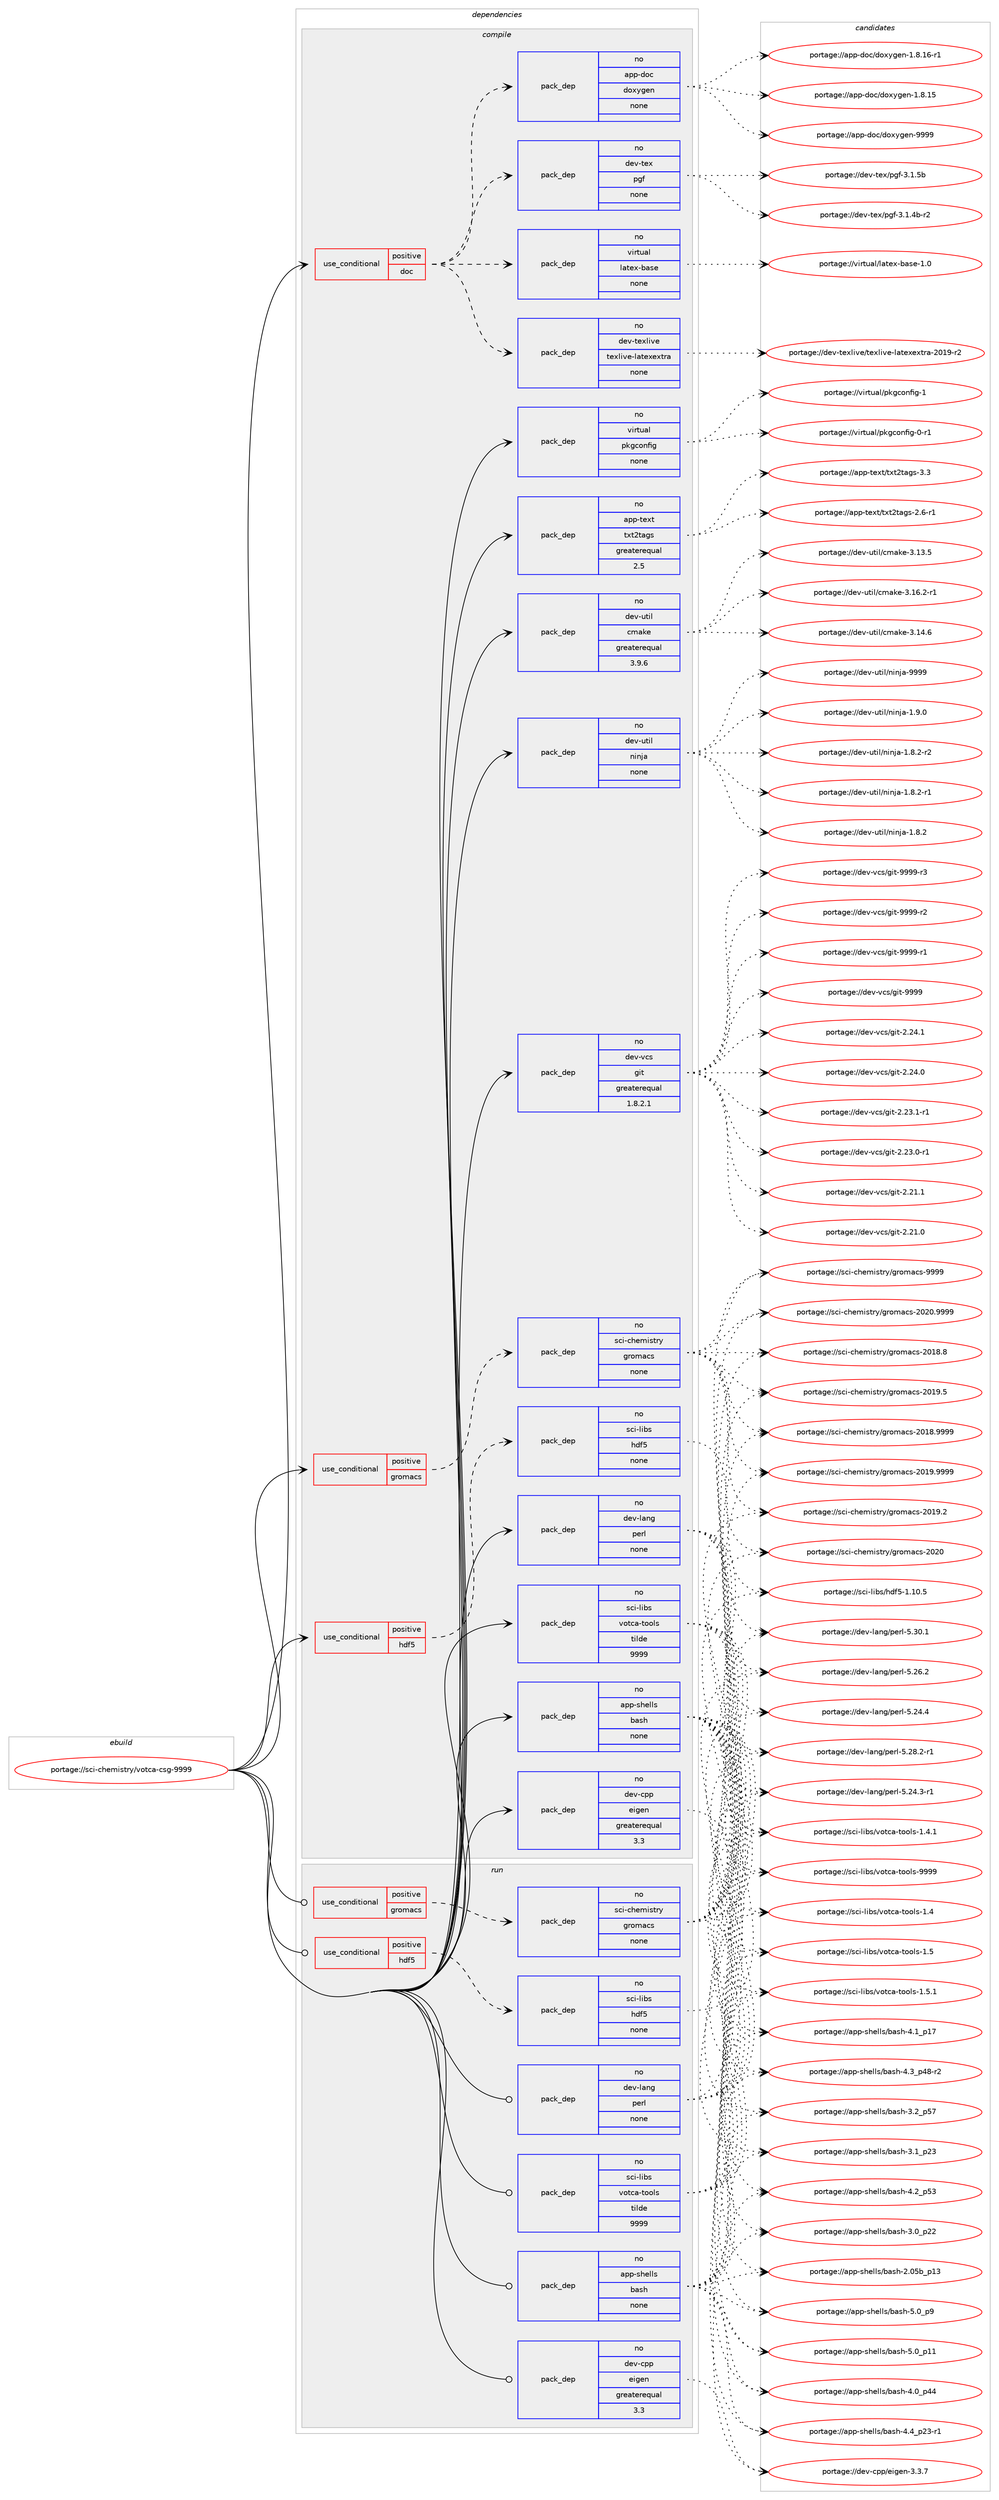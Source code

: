 digraph prolog {

# *************
# Graph options
# *************

newrank=true;
concentrate=true;
compound=true;
graph [rankdir=LR,fontname=Helvetica,fontsize=10,ranksep=1.5];#, ranksep=2.5, nodesep=0.2];
edge  [arrowhead=vee];
node  [fontname=Helvetica,fontsize=10];

# **********
# The ebuild
# **********

subgraph cluster_leftcol {
color=gray;
rank=same;
label=<<i>ebuild</i>>;
id [label="portage://sci-chemistry/votca-csg-9999", color=red, width=4, href="../sci-chemistry/votca-csg-9999.svg"];
}

# ****************
# The dependencies
# ****************

subgraph cluster_midcol {
color=gray;
label=<<i>dependencies</i>>;
subgraph cluster_compile {
fillcolor="#eeeeee";
style=filled;
label=<<i>compile</i>>;
subgraph cond20745 {
dependency107415 [label=<<TABLE BORDER="0" CELLBORDER="1" CELLSPACING="0" CELLPADDING="4"><TR><TD ROWSPAN="3" CELLPADDING="10">use_conditional</TD></TR><TR><TD>positive</TD></TR><TR><TD>doc</TD></TR></TABLE>>, shape=none, color=red];
subgraph pack84852 {
dependency107416 [label=<<TABLE BORDER="0" CELLBORDER="1" CELLSPACING="0" CELLPADDING="4" WIDTH="220"><TR><TD ROWSPAN="6" CELLPADDING="30">pack_dep</TD></TR><TR><TD WIDTH="110">no</TD></TR><TR><TD>app-doc</TD></TR><TR><TD>doxygen</TD></TR><TR><TD>none</TD></TR><TR><TD></TD></TR></TABLE>>, shape=none, color=blue];
}
dependency107415:e -> dependency107416:w [weight=20,style="dashed",arrowhead="vee"];
subgraph pack84853 {
dependency107417 [label=<<TABLE BORDER="0" CELLBORDER="1" CELLSPACING="0" CELLPADDING="4" WIDTH="220"><TR><TD ROWSPAN="6" CELLPADDING="30">pack_dep</TD></TR><TR><TD WIDTH="110">no</TD></TR><TR><TD>dev-texlive</TD></TR><TR><TD>texlive-latexextra</TD></TR><TR><TD>none</TD></TR><TR><TD></TD></TR></TABLE>>, shape=none, color=blue];
}
dependency107415:e -> dependency107417:w [weight=20,style="dashed",arrowhead="vee"];
subgraph pack84854 {
dependency107418 [label=<<TABLE BORDER="0" CELLBORDER="1" CELLSPACING="0" CELLPADDING="4" WIDTH="220"><TR><TD ROWSPAN="6" CELLPADDING="30">pack_dep</TD></TR><TR><TD WIDTH="110">no</TD></TR><TR><TD>virtual</TD></TR><TR><TD>latex-base</TD></TR><TR><TD>none</TD></TR><TR><TD></TD></TR></TABLE>>, shape=none, color=blue];
}
dependency107415:e -> dependency107418:w [weight=20,style="dashed",arrowhead="vee"];
subgraph pack84855 {
dependency107419 [label=<<TABLE BORDER="0" CELLBORDER="1" CELLSPACING="0" CELLPADDING="4" WIDTH="220"><TR><TD ROWSPAN="6" CELLPADDING="30">pack_dep</TD></TR><TR><TD WIDTH="110">no</TD></TR><TR><TD>dev-tex</TD></TR><TR><TD>pgf</TD></TR><TR><TD>none</TD></TR><TR><TD></TD></TR></TABLE>>, shape=none, color=blue];
}
dependency107415:e -> dependency107419:w [weight=20,style="dashed",arrowhead="vee"];
}
id:e -> dependency107415:w [weight=20,style="solid",arrowhead="vee"];
subgraph cond20746 {
dependency107420 [label=<<TABLE BORDER="0" CELLBORDER="1" CELLSPACING="0" CELLPADDING="4"><TR><TD ROWSPAN="3" CELLPADDING="10">use_conditional</TD></TR><TR><TD>positive</TD></TR><TR><TD>gromacs</TD></TR></TABLE>>, shape=none, color=red];
subgraph pack84856 {
dependency107421 [label=<<TABLE BORDER="0" CELLBORDER="1" CELLSPACING="0" CELLPADDING="4" WIDTH="220"><TR><TD ROWSPAN="6" CELLPADDING="30">pack_dep</TD></TR><TR><TD WIDTH="110">no</TD></TR><TR><TD>sci-chemistry</TD></TR><TR><TD>gromacs</TD></TR><TR><TD>none</TD></TR><TR><TD></TD></TR></TABLE>>, shape=none, color=blue];
}
dependency107420:e -> dependency107421:w [weight=20,style="dashed",arrowhead="vee"];
}
id:e -> dependency107420:w [weight=20,style="solid",arrowhead="vee"];
subgraph cond20747 {
dependency107422 [label=<<TABLE BORDER="0" CELLBORDER="1" CELLSPACING="0" CELLPADDING="4"><TR><TD ROWSPAN="3" CELLPADDING="10">use_conditional</TD></TR><TR><TD>positive</TD></TR><TR><TD>hdf5</TD></TR></TABLE>>, shape=none, color=red];
subgraph pack84857 {
dependency107423 [label=<<TABLE BORDER="0" CELLBORDER="1" CELLSPACING="0" CELLPADDING="4" WIDTH="220"><TR><TD ROWSPAN="6" CELLPADDING="30">pack_dep</TD></TR><TR><TD WIDTH="110">no</TD></TR><TR><TD>sci-libs</TD></TR><TR><TD>hdf5</TD></TR><TR><TD>none</TD></TR><TR><TD></TD></TR></TABLE>>, shape=none, color=blue];
}
dependency107422:e -> dependency107423:w [weight=20,style="dashed",arrowhead="vee"];
}
id:e -> dependency107422:w [weight=20,style="solid",arrowhead="vee"];
subgraph pack84858 {
dependency107424 [label=<<TABLE BORDER="0" CELLBORDER="1" CELLSPACING="0" CELLPADDING="4" WIDTH="220"><TR><TD ROWSPAN="6" CELLPADDING="30">pack_dep</TD></TR><TR><TD WIDTH="110">no</TD></TR><TR><TD>app-shells</TD></TR><TR><TD>bash</TD></TR><TR><TD>none</TD></TR><TR><TD></TD></TR></TABLE>>, shape=none, color=blue];
}
id:e -> dependency107424:w [weight=20,style="solid",arrowhead="vee"];
subgraph pack84859 {
dependency107425 [label=<<TABLE BORDER="0" CELLBORDER="1" CELLSPACING="0" CELLPADDING="4" WIDTH="220"><TR><TD ROWSPAN="6" CELLPADDING="30">pack_dep</TD></TR><TR><TD WIDTH="110">no</TD></TR><TR><TD>app-text</TD></TR><TR><TD>txt2tags</TD></TR><TR><TD>greaterequal</TD></TR><TR><TD>2.5</TD></TR></TABLE>>, shape=none, color=blue];
}
id:e -> dependency107425:w [weight=20,style="solid",arrowhead="vee"];
subgraph pack84860 {
dependency107426 [label=<<TABLE BORDER="0" CELLBORDER="1" CELLSPACING="0" CELLPADDING="4" WIDTH="220"><TR><TD ROWSPAN="6" CELLPADDING="30">pack_dep</TD></TR><TR><TD WIDTH="110">no</TD></TR><TR><TD>dev-cpp</TD></TR><TR><TD>eigen</TD></TR><TR><TD>greaterequal</TD></TR><TR><TD>3.3</TD></TR></TABLE>>, shape=none, color=blue];
}
id:e -> dependency107426:w [weight=20,style="solid",arrowhead="vee"];
subgraph pack84861 {
dependency107427 [label=<<TABLE BORDER="0" CELLBORDER="1" CELLSPACING="0" CELLPADDING="4" WIDTH="220"><TR><TD ROWSPAN="6" CELLPADDING="30">pack_dep</TD></TR><TR><TD WIDTH="110">no</TD></TR><TR><TD>dev-lang</TD></TR><TR><TD>perl</TD></TR><TR><TD>none</TD></TR><TR><TD></TD></TR></TABLE>>, shape=none, color=blue];
}
id:e -> dependency107427:w [weight=20,style="solid",arrowhead="vee"];
subgraph pack84862 {
dependency107428 [label=<<TABLE BORDER="0" CELLBORDER="1" CELLSPACING="0" CELLPADDING="4" WIDTH="220"><TR><TD ROWSPAN="6" CELLPADDING="30">pack_dep</TD></TR><TR><TD WIDTH="110">no</TD></TR><TR><TD>dev-util</TD></TR><TR><TD>cmake</TD></TR><TR><TD>greaterequal</TD></TR><TR><TD>3.9.6</TD></TR></TABLE>>, shape=none, color=blue];
}
id:e -> dependency107428:w [weight=20,style="solid",arrowhead="vee"];
subgraph pack84863 {
dependency107429 [label=<<TABLE BORDER="0" CELLBORDER="1" CELLSPACING="0" CELLPADDING="4" WIDTH="220"><TR><TD ROWSPAN="6" CELLPADDING="30">pack_dep</TD></TR><TR><TD WIDTH="110">no</TD></TR><TR><TD>dev-util</TD></TR><TR><TD>ninja</TD></TR><TR><TD>none</TD></TR><TR><TD></TD></TR></TABLE>>, shape=none, color=blue];
}
id:e -> dependency107429:w [weight=20,style="solid",arrowhead="vee"];
subgraph pack84864 {
dependency107430 [label=<<TABLE BORDER="0" CELLBORDER="1" CELLSPACING="0" CELLPADDING="4" WIDTH="220"><TR><TD ROWSPAN="6" CELLPADDING="30">pack_dep</TD></TR><TR><TD WIDTH="110">no</TD></TR><TR><TD>dev-vcs</TD></TR><TR><TD>git</TD></TR><TR><TD>greaterequal</TD></TR><TR><TD>1.8.2.1</TD></TR></TABLE>>, shape=none, color=blue];
}
id:e -> dependency107430:w [weight=20,style="solid",arrowhead="vee"];
subgraph pack84865 {
dependency107431 [label=<<TABLE BORDER="0" CELLBORDER="1" CELLSPACING="0" CELLPADDING="4" WIDTH="220"><TR><TD ROWSPAN="6" CELLPADDING="30">pack_dep</TD></TR><TR><TD WIDTH="110">no</TD></TR><TR><TD>sci-libs</TD></TR><TR><TD>votca-tools</TD></TR><TR><TD>tilde</TD></TR><TR><TD>9999</TD></TR></TABLE>>, shape=none, color=blue];
}
id:e -> dependency107431:w [weight=20,style="solid",arrowhead="vee"];
subgraph pack84866 {
dependency107432 [label=<<TABLE BORDER="0" CELLBORDER="1" CELLSPACING="0" CELLPADDING="4" WIDTH="220"><TR><TD ROWSPAN="6" CELLPADDING="30">pack_dep</TD></TR><TR><TD WIDTH="110">no</TD></TR><TR><TD>virtual</TD></TR><TR><TD>pkgconfig</TD></TR><TR><TD>none</TD></TR><TR><TD></TD></TR></TABLE>>, shape=none, color=blue];
}
id:e -> dependency107432:w [weight=20,style="solid",arrowhead="vee"];
}
subgraph cluster_compileandrun {
fillcolor="#eeeeee";
style=filled;
label=<<i>compile and run</i>>;
}
subgraph cluster_run {
fillcolor="#eeeeee";
style=filled;
label=<<i>run</i>>;
subgraph cond20748 {
dependency107433 [label=<<TABLE BORDER="0" CELLBORDER="1" CELLSPACING="0" CELLPADDING="4"><TR><TD ROWSPAN="3" CELLPADDING="10">use_conditional</TD></TR><TR><TD>positive</TD></TR><TR><TD>gromacs</TD></TR></TABLE>>, shape=none, color=red];
subgraph pack84867 {
dependency107434 [label=<<TABLE BORDER="0" CELLBORDER="1" CELLSPACING="0" CELLPADDING="4" WIDTH="220"><TR><TD ROWSPAN="6" CELLPADDING="30">pack_dep</TD></TR><TR><TD WIDTH="110">no</TD></TR><TR><TD>sci-chemistry</TD></TR><TR><TD>gromacs</TD></TR><TR><TD>none</TD></TR><TR><TD></TD></TR></TABLE>>, shape=none, color=blue];
}
dependency107433:e -> dependency107434:w [weight=20,style="dashed",arrowhead="vee"];
}
id:e -> dependency107433:w [weight=20,style="solid",arrowhead="odot"];
subgraph cond20749 {
dependency107435 [label=<<TABLE BORDER="0" CELLBORDER="1" CELLSPACING="0" CELLPADDING="4"><TR><TD ROWSPAN="3" CELLPADDING="10">use_conditional</TD></TR><TR><TD>positive</TD></TR><TR><TD>hdf5</TD></TR></TABLE>>, shape=none, color=red];
subgraph pack84868 {
dependency107436 [label=<<TABLE BORDER="0" CELLBORDER="1" CELLSPACING="0" CELLPADDING="4" WIDTH="220"><TR><TD ROWSPAN="6" CELLPADDING="30">pack_dep</TD></TR><TR><TD WIDTH="110">no</TD></TR><TR><TD>sci-libs</TD></TR><TR><TD>hdf5</TD></TR><TR><TD>none</TD></TR><TR><TD></TD></TR></TABLE>>, shape=none, color=blue];
}
dependency107435:e -> dependency107436:w [weight=20,style="dashed",arrowhead="vee"];
}
id:e -> dependency107435:w [weight=20,style="solid",arrowhead="odot"];
subgraph pack84869 {
dependency107437 [label=<<TABLE BORDER="0" CELLBORDER="1" CELLSPACING="0" CELLPADDING="4" WIDTH="220"><TR><TD ROWSPAN="6" CELLPADDING="30">pack_dep</TD></TR><TR><TD WIDTH="110">no</TD></TR><TR><TD>app-shells</TD></TR><TR><TD>bash</TD></TR><TR><TD>none</TD></TR><TR><TD></TD></TR></TABLE>>, shape=none, color=blue];
}
id:e -> dependency107437:w [weight=20,style="solid",arrowhead="odot"];
subgraph pack84870 {
dependency107438 [label=<<TABLE BORDER="0" CELLBORDER="1" CELLSPACING="0" CELLPADDING="4" WIDTH="220"><TR><TD ROWSPAN="6" CELLPADDING="30">pack_dep</TD></TR><TR><TD WIDTH="110">no</TD></TR><TR><TD>dev-cpp</TD></TR><TR><TD>eigen</TD></TR><TR><TD>greaterequal</TD></TR><TR><TD>3.3</TD></TR></TABLE>>, shape=none, color=blue];
}
id:e -> dependency107438:w [weight=20,style="solid",arrowhead="odot"];
subgraph pack84871 {
dependency107439 [label=<<TABLE BORDER="0" CELLBORDER="1" CELLSPACING="0" CELLPADDING="4" WIDTH="220"><TR><TD ROWSPAN="6" CELLPADDING="30">pack_dep</TD></TR><TR><TD WIDTH="110">no</TD></TR><TR><TD>dev-lang</TD></TR><TR><TD>perl</TD></TR><TR><TD>none</TD></TR><TR><TD></TD></TR></TABLE>>, shape=none, color=blue];
}
id:e -> dependency107439:w [weight=20,style="solid",arrowhead="odot"];
subgraph pack84872 {
dependency107440 [label=<<TABLE BORDER="0" CELLBORDER="1" CELLSPACING="0" CELLPADDING="4" WIDTH="220"><TR><TD ROWSPAN="6" CELLPADDING="30">pack_dep</TD></TR><TR><TD WIDTH="110">no</TD></TR><TR><TD>sci-libs</TD></TR><TR><TD>votca-tools</TD></TR><TR><TD>tilde</TD></TR><TR><TD>9999</TD></TR></TABLE>>, shape=none, color=blue];
}
id:e -> dependency107440:w [weight=20,style="solid",arrowhead="odot"];
}
}

# **************
# The candidates
# **************

subgraph cluster_choices {
rank=same;
color=gray;
label=<<i>candidates</i>>;

subgraph choice84852 {
color=black;
nodesep=1;
choice971121124510011199471001111201211031011104557575757 [label="portage://app-doc/doxygen-9999", color=red, width=4,href="../app-doc/doxygen-9999.svg"];
choice97112112451001119947100111120121103101110454946564649544511449 [label="portage://app-doc/doxygen-1.8.16-r1", color=red, width=4,href="../app-doc/doxygen-1.8.16-r1.svg"];
choice9711211245100111994710011112012110310111045494656464953 [label="portage://app-doc/doxygen-1.8.15", color=red, width=4,href="../app-doc/doxygen-1.8.15.svg"];
dependency107416:e -> choice971121124510011199471001111201211031011104557575757:w [style=dotted,weight="100"];
dependency107416:e -> choice97112112451001119947100111120121103101110454946564649544511449:w [style=dotted,weight="100"];
dependency107416:e -> choice9711211245100111994710011112012110310111045494656464953:w [style=dotted,weight="100"];
}
subgraph choice84853 {
color=black;
nodesep=1;
choice100101118451161011201081051181014711610112010810511810145108971161011201011201161149745504849574511450 [label="portage://dev-texlive/texlive-latexextra-2019-r2", color=red, width=4,href="../dev-texlive/texlive-latexextra-2019-r2.svg"];
dependency107417:e -> choice100101118451161011201081051181014711610112010810511810145108971161011201011201161149745504849574511450:w [style=dotted,weight="100"];
}
subgraph choice84854 {
color=black;
nodesep=1;
choice11810511411611797108471089711610112045989711510145494648 [label="portage://virtual/latex-base-1.0", color=red, width=4,href="../virtual/latex-base-1.0.svg"];
dependency107418:e -> choice11810511411611797108471089711610112045989711510145494648:w [style=dotted,weight="100"];
}
subgraph choice84855 {
color=black;
nodesep=1;
choice100101118451161011204711210310245514649465398 [label="portage://dev-tex/pgf-3.1.5b", color=red, width=4,href="../dev-tex/pgf-3.1.5b.svg"];
choice1001011184511610112047112103102455146494652984511450 [label="portage://dev-tex/pgf-3.1.4b-r2", color=red, width=4,href="../dev-tex/pgf-3.1.4b-r2.svg"];
dependency107419:e -> choice100101118451161011204711210310245514649465398:w [style=dotted,weight="100"];
dependency107419:e -> choice1001011184511610112047112103102455146494652984511450:w [style=dotted,weight="100"];
}
subgraph choice84856 {
color=black;
nodesep=1;
choice1159910545991041011091051151161141214710311411110997991154557575757 [label="portage://sci-chemistry/gromacs-9999", color=red, width=4,href="../sci-chemistry/gromacs-9999.svg"];
choice11599105459910410110910511511611412147103114111109979911545504850484657575757 [label="portage://sci-chemistry/gromacs-2020.9999", color=red, width=4,href="../sci-chemistry/gromacs-2020.9999.svg"];
choice1159910545991041011091051151161141214710311411110997991154550485048 [label="portage://sci-chemistry/gromacs-2020", color=red, width=4,href="../sci-chemistry/gromacs-2020.svg"];
choice11599105459910410110910511511611412147103114111109979911545504849574657575757 [label="portage://sci-chemistry/gromacs-2019.9999", color=red, width=4,href="../sci-chemistry/gromacs-2019.9999.svg"];
choice11599105459910410110910511511611412147103114111109979911545504849574653 [label="portage://sci-chemistry/gromacs-2019.5", color=red, width=4,href="../sci-chemistry/gromacs-2019.5.svg"];
choice11599105459910410110910511511611412147103114111109979911545504849574650 [label="portage://sci-chemistry/gromacs-2019.2", color=red, width=4,href="../sci-chemistry/gromacs-2019.2.svg"];
choice11599105459910410110910511511611412147103114111109979911545504849564657575757 [label="portage://sci-chemistry/gromacs-2018.9999", color=red, width=4,href="../sci-chemistry/gromacs-2018.9999.svg"];
choice11599105459910410110910511511611412147103114111109979911545504849564656 [label="portage://sci-chemistry/gromacs-2018.8", color=red, width=4,href="../sci-chemistry/gromacs-2018.8.svg"];
dependency107421:e -> choice1159910545991041011091051151161141214710311411110997991154557575757:w [style=dotted,weight="100"];
dependency107421:e -> choice11599105459910410110910511511611412147103114111109979911545504850484657575757:w [style=dotted,weight="100"];
dependency107421:e -> choice1159910545991041011091051151161141214710311411110997991154550485048:w [style=dotted,weight="100"];
dependency107421:e -> choice11599105459910410110910511511611412147103114111109979911545504849574657575757:w [style=dotted,weight="100"];
dependency107421:e -> choice11599105459910410110910511511611412147103114111109979911545504849574653:w [style=dotted,weight="100"];
dependency107421:e -> choice11599105459910410110910511511611412147103114111109979911545504849574650:w [style=dotted,weight="100"];
dependency107421:e -> choice11599105459910410110910511511611412147103114111109979911545504849564657575757:w [style=dotted,weight="100"];
dependency107421:e -> choice11599105459910410110910511511611412147103114111109979911545504849564656:w [style=dotted,weight="100"];
}
subgraph choice84857 {
color=black;
nodesep=1;
choice115991054510810598115471041001025345494649484653 [label="portage://sci-libs/hdf5-1.10.5", color=red, width=4,href="../sci-libs/hdf5-1.10.5.svg"];
dependency107423:e -> choice115991054510810598115471041001025345494649484653:w [style=dotted,weight="100"];
}
subgraph choice84858 {
color=black;
nodesep=1;
choice9711211245115104101108108115479897115104455346489511257 [label="portage://app-shells/bash-5.0_p9", color=red, width=4,href="../app-shells/bash-5.0_p9.svg"];
choice971121124511510410110810811547989711510445534648951124949 [label="portage://app-shells/bash-5.0_p11", color=red, width=4,href="../app-shells/bash-5.0_p11.svg"];
choice9711211245115104101108108115479897115104455246529511250514511449 [label="portage://app-shells/bash-4.4_p23-r1", color=red, width=4,href="../app-shells/bash-4.4_p23-r1.svg"];
choice9711211245115104101108108115479897115104455246519511252564511450 [label="portage://app-shells/bash-4.3_p48-r2", color=red, width=4,href="../app-shells/bash-4.3_p48-r2.svg"];
choice971121124511510410110810811547989711510445524650951125351 [label="portage://app-shells/bash-4.2_p53", color=red, width=4,href="../app-shells/bash-4.2_p53.svg"];
choice971121124511510410110810811547989711510445524649951124955 [label="portage://app-shells/bash-4.1_p17", color=red, width=4,href="../app-shells/bash-4.1_p17.svg"];
choice971121124511510410110810811547989711510445524648951125252 [label="portage://app-shells/bash-4.0_p44", color=red, width=4,href="../app-shells/bash-4.0_p44.svg"];
choice971121124511510410110810811547989711510445514650951125355 [label="portage://app-shells/bash-3.2_p57", color=red, width=4,href="../app-shells/bash-3.2_p57.svg"];
choice971121124511510410110810811547989711510445514649951125051 [label="portage://app-shells/bash-3.1_p23", color=red, width=4,href="../app-shells/bash-3.1_p23.svg"];
choice971121124511510410110810811547989711510445514648951125050 [label="portage://app-shells/bash-3.0_p22", color=red, width=4,href="../app-shells/bash-3.0_p22.svg"];
choice9711211245115104101108108115479897115104455046485398951124951 [label="portage://app-shells/bash-2.05b_p13", color=red, width=4,href="../app-shells/bash-2.05b_p13.svg"];
dependency107424:e -> choice9711211245115104101108108115479897115104455346489511257:w [style=dotted,weight="100"];
dependency107424:e -> choice971121124511510410110810811547989711510445534648951124949:w [style=dotted,weight="100"];
dependency107424:e -> choice9711211245115104101108108115479897115104455246529511250514511449:w [style=dotted,weight="100"];
dependency107424:e -> choice9711211245115104101108108115479897115104455246519511252564511450:w [style=dotted,weight="100"];
dependency107424:e -> choice971121124511510410110810811547989711510445524650951125351:w [style=dotted,weight="100"];
dependency107424:e -> choice971121124511510410110810811547989711510445524649951124955:w [style=dotted,weight="100"];
dependency107424:e -> choice971121124511510410110810811547989711510445524648951125252:w [style=dotted,weight="100"];
dependency107424:e -> choice971121124511510410110810811547989711510445514650951125355:w [style=dotted,weight="100"];
dependency107424:e -> choice971121124511510410110810811547989711510445514649951125051:w [style=dotted,weight="100"];
dependency107424:e -> choice971121124511510410110810811547989711510445514648951125050:w [style=dotted,weight="100"];
dependency107424:e -> choice9711211245115104101108108115479897115104455046485398951124951:w [style=dotted,weight="100"];
}
subgraph choice84859 {
color=black;
nodesep=1;
choice971121124511610112011647116120116501169710311545514651 [label="portage://app-text/txt2tags-3.3", color=red, width=4,href="../app-text/txt2tags-3.3.svg"];
choice9711211245116101120116471161201165011697103115455046544511449 [label="portage://app-text/txt2tags-2.6-r1", color=red, width=4,href="../app-text/txt2tags-2.6-r1.svg"];
dependency107425:e -> choice971121124511610112011647116120116501169710311545514651:w [style=dotted,weight="100"];
dependency107425:e -> choice9711211245116101120116471161201165011697103115455046544511449:w [style=dotted,weight="100"];
}
subgraph choice84860 {
color=black;
nodesep=1;
choice100101118459911211247101105103101110455146514655 [label="portage://dev-cpp/eigen-3.3.7", color=red, width=4,href="../dev-cpp/eigen-3.3.7.svg"];
dependency107426:e -> choice100101118459911211247101105103101110455146514655:w [style=dotted,weight="100"];
}
subgraph choice84861 {
color=black;
nodesep=1;
choice10010111845108971101034711210111410845534651484649 [label="portage://dev-lang/perl-5.30.1", color=red, width=4,href="../dev-lang/perl-5.30.1.svg"];
choice100101118451089711010347112101114108455346505646504511449 [label="portage://dev-lang/perl-5.28.2-r1", color=red, width=4,href="../dev-lang/perl-5.28.2-r1.svg"];
choice10010111845108971101034711210111410845534650544650 [label="portage://dev-lang/perl-5.26.2", color=red, width=4,href="../dev-lang/perl-5.26.2.svg"];
choice10010111845108971101034711210111410845534650524652 [label="portage://dev-lang/perl-5.24.4", color=red, width=4,href="../dev-lang/perl-5.24.4.svg"];
choice100101118451089711010347112101114108455346505246514511449 [label="portage://dev-lang/perl-5.24.3-r1", color=red, width=4,href="../dev-lang/perl-5.24.3-r1.svg"];
dependency107427:e -> choice10010111845108971101034711210111410845534651484649:w [style=dotted,weight="100"];
dependency107427:e -> choice100101118451089711010347112101114108455346505646504511449:w [style=dotted,weight="100"];
dependency107427:e -> choice10010111845108971101034711210111410845534650544650:w [style=dotted,weight="100"];
dependency107427:e -> choice10010111845108971101034711210111410845534650524652:w [style=dotted,weight="100"];
dependency107427:e -> choice100101118451089711010347112101114108455346505246514511449:w [style=dotted,weight="100"];
}
subgraph choice84862 {
color=black;
nodesep=1;
choice10010111845117116105108479910997107101455146495446504511449 [label="portage://dev-util/cmake-3.16.2-r1", color=red, width=4,href="../dev-util/cmake-3.16.2-r1.svg"];
choice1001011184511711610510847991099710710145514649524654 [label="portage://dev-util/cmake-3.14.6", color=red, width=4,href="../dev-util/cmake-3.14.6.svg"];
choice1001011184511711610510847991099710710145514649514653 [label="portage://dev-util/cmake-3.13.5", color=red, width=4,href="../dev-util/cmake-3.13.5.svg"];
dependency107428:e -> choice10010111845117116105108479910997107101455146495446504511449:w [style=dotted,weight="100"];
dependency107428:e -> choice1001011184511711610510847991099710710145514649524654:w [style=dotted,weight="100"];
dependency107428:e -> choice1001011184511711610510847991099710710145514649514653:w [style=dotted,weight="100"];
}
subgraph choice84863 {
color=black;
nodesep=1;
choice1001011184511711610510847110105110106974557575757 [label="portage://dev-util/ninja-9999", color=red, width=4,href="../dev-util/ninja-9999.svg"];
choice100101118451171161051084711010511010697454946574648 [label="portage://dev-util/ninja-1.9.0", color=red, width=4,href="../dev-util/ninja-1.9.0.svg"];
choice1001011184511711610510847110105110106974549465646504511450 [label="portage://dev-util/ninja-1.8.2-r2", color=red, width=4,href="../dev-util/ninja-1.8.2-r2.svg"];
choice1001011184511711610510847110105110106974549465646504511449 [label="portage://dev-util/ninja-1.8.2-r1", color=red, width=4,href="../dev-util/ninja-1.8.2-r1.svg"];
choice100101118451171161051084711010511010697454946564650 [label="portage://dev-util/ninja-1.8.2", color=red, width=4,href="../dev-util/ninja-1.8.2.svg"];
dependency107429:e -> choice1001011184511711610510847110105110106974557575757:w [style=dotted,weight="100"];
dependency107429:e -> choice100101118451171161051084711010511010697454946574648:w [style=dotted,weight="100"];
dependency107429:e -> choice1001011184511711610510847110105110106974549465646504511450:w [style=dotted,weight="100"];
dependency107429:e -> choice1001011184511711610510847110105110106974549465646504511449:w [style=dotted,weight="100"];
dependency107429:e -> choice100101118451171161051084711010511010697454946564650:w [style=dotted,weight="100"];
}
subgraph choice84864 {
color=black;
nodesep=1;
choice10010111845118991154710310511645575757574511451 [label="portage://dev-vcs/git-9999-r3", color=red, width=4,href="../dev-vcs/git-9999-r3.svg"];
choice10010111845118991154710310511645575757574511450 [label="portage://dev-vcs/git-9999-r2", color=red, width=4,href="../dev-vcs/git-9999-r2.svg"];
choice10010111845118991154710310511645575757574511449 [label="portage://dev-vcs/git-9999-r1", color=red, width=4,href="../dev-vcs/git-9999-r1.svg"];
choice1001011184511899115471031051164557575757 [label="portage://dev-vcs/git-9999", color=red, width=4,href="../dev-vcs/git-9999.svg"];
choice10010111845118991154710310511645504650524649 [label="portage://dev-vcs/git-2.24.1", color=red, width=4,href="../dev-vcs/git-2.24.1.svg"];
choice10010111845118991154710310511645504650524648 [label="portage://dev-vcs/git-2.24.0", color=red, width=4,href="../dev-vcs/git-2.24.0.svg"];
choice100101118451189911547103105116455046505146494511449 [label="portage://dev-vcs/git-2.23.1-r1", color=red, width=4,href="../dev-vcs/git-2.23.1-r1.svg"];
choice100101118451189911547103105116455046505146484511449 [label="portage://dev-vcs/git-2.23.0-r1", color=red, width=4,href="../dev-vcs/git-2.23.0-r1.svg"];
choice10010111845118991154710310511645504650494649 [label="portage://dev-vcs/git-2.21.1", color=red, width=4,href="../dev-vcs/git-2.21.1.svg"];
choice10010111845118991154710310511645504650494648 [label="portage://dev-vcs/git-2.21.0", color=red, width=4,href="../dev-vcs/git-2.21.0.svg"];
dependency107430:e -> choice10010111845118991154710310511645575757574511451:w [style=dotted,weight="100"];
dependency107430:e -> choice10010111845118991154710310511645575757574511450:w [style=dotted,weight="100"];
dependency107430:e -> choice10010111845118991154710310511645575757574511449:w [style=dotted,weight="100"];
dependency107430:e -> choice1001011184511899115471031051164557575757:w [style=dotted,weight="100"];
dependency107430:e -> choice10010111845118991154710310511645504650524649:w [style=dotted,weight="100"];
dependency107430:e -> choice10010111845118991154710310511645504650524648:w [style=dotted,weight="100"];
dependency107430:e -> choice100101118451189911547103105116455046505146494511449:w [style=dotted,weight="100"];
dependency107430:e -> choice100101118451189911547103105116455046505146484511449:w [style=dotted,weight="100"];
dependency107430:e -> choice10010111845118991154710310511645504650494649:w [style=dotted,weight="100"];
dependency107430:e -> choice10010111845118991154710310511645504650494648:w [style=dotted,weight="100"];
}
subgraph choice84865 {
color=black;
nodesep=1;
choice115991054510810598115471181111169997451161111111081154557575757 [label="portage://sci-libs/votca-tools-9999", color=red, width=4,href="../sci-libs/votca-tools-9999.svg"];
choice11599105451081059811547118111116999745116111111108115454946534649 [label="portage://sci-libs/votca-tools-1.5.1", color=red, width=4,href="../sci-libs/votca-tools-1.5.1.svg"];
choice1159910545108105981154711811111699974511611111110811545494653 [label="portage://sci-libs/votca-tools-1.5", color=red, width=4,href="../sci-libs/votca-tools-1.5.svg"];
choice11599105451081059811547118111116999745116111111108115454946524649 [label="portage://sci-libs/votca-tools-1.4.1", color=red, width=4,href="../sci-libs/votca-tools-1.4.1.svg"];
choice1159910545108105981154711811111699974511611111110811545494652 [label="portage://sci-libs/votca-tools-1.4", color=red, width=4,href="../sci-libs/votca-tools-1.4.svg"];
dependency107431:e -> choice115991054510810598115471181111169997451161111111081154557575757:w [style=dotted,weight="100"];
dependency107431:e -> choice11599105451081059811547118111116999745116111111108115454946534649:w [style=dotted,weight="100"];
dependency107431:e -> choice1159910545108105981154711811111699974511611111110811545494653:w [style=dotted,weight="100"];
dependency107431:e -> choice11599105451081059811547118111116999745116111111108115454946524649:w [style=dotted,weight="100"];
dependency107431:e -> choice1159910545108105981154711811111699974511611111110811545494652:w [style=dotted,weight="100"];
}
subgraph choice84866 {
color=black;
nodesep=1;
choice1181051141161179710847112107103991111101021051034549 [label="portage://virtual/pkgconfig-1", color=red, width=4,href="../virtual/pkgconfig-1.svg"];
choice11810511411611797108471121071039911111010210510345484511449 [label="portage://virtual/pkgconfig-0-r1", color=red, width=4,href="../virtual/pkgconfig-0-r1.svg"];
dependency107432:e -> choice1181051141161179710847112107103991111101021051034549:w [style=dotted,weight="100"];
dependency107432:e -> choice11810511411611797108471121071039911111010210510345484511449:w [style=dotted,weight="100"];
}
subgraph choice84867 {
color=black;
nodesep=1;
choice1159910545991041011091051151161141214710311411110997991154557575757 [label="portage://sci-chemistry/gromacs-9999", color=red, width=4,href="../sci-chemistry/gromacs-9999.svg"];
choice11599105459910410110910511511611412147103114111109979911545504850484657575757 [label="portage://sci-chemistry/gromacs-2020.9999", color=red, width=4,href="../sci-chemistry/gromacs-2020.9999.svg"];
choice1159910545991041011091051151161141214710311411110997991154550485048 [label="portage://sci-chemistry/gromacs-2020", color=red, width=4,href="../sci-chemistry/gromacs-2020.svg"];
choice11599105459910410110910511511611412147103114111109979911545504849574657575757 [label="portage://sci-chemistry/gromacs-2019.9999", color=red, width=4,href="../sci-chemistry/gromacs-2019.9999.svg"];
choice11599105459910410110910511511611412147103114111109979911545504849574653 [label="portage://sci-chemistry/gromacs-2019.5", color=red, width=4,href="../sci-chemistry/gromacs-2019.5.svg"];
choice11599105459910410110910511511611412147103114111109979911545504849574650 [label="portage://sci-chemistry/gromacs-2019.2", color=red, width=4,href="../sci-chemistry/gromacs-2019.2.svg"];
choice11599105459910410110910511511611412147103114111109979911545504849564657575757 [label="portage://sci-chemistry/gromacs-2018.9999", color=red, width=4,href="../sci-chemistry/gromacs-2018.9999.svg"];
choice11599105459910410110910511511611412147103114111109979911545504849564656 [label="portage://sci-chemistry/gromacs-2018.8", color=red, width=4,href="../sci-chemistry/gromacs-2018.8.svg"];
dependency107434:e -> choice1159910545991041011091051151161141214710311411110997991154557575757:w [style=dotted,weight="100"];
dependency107434:e -> choice11599105459910410110910511511611412147103114111109979911545504850484657575757:w [style=dotted,weight="100"];
dependency107434:e -> choice1159910545991041011091051151161141214710311411110997991154550485048:w [style=dotted,weight="100"];
dependency107434:e -> choice11599105459910410110910511511611412147103114111109979911545504849574657575757:w [style=dotted,weight="100"];
dependency107434:e -> choice11599105459910410110910511511611412147103114111109979911545504849574653:w [style=dotted,weight="100"];
dependency107434:e -> choice11599105459910410110910511511611412147103114111109979911545504849574650:w [style=dotted,weight="100"];
dependency107434:e -> choice11599105459910410110910511511611412147103114111109979911545504849564657575757:w [style=dotted,weight="100"];
dependency107434:e -> choice11599105459910410110910511511611412147103114111109979911545504849564656:w [style=dotted,weight="100"];
}
subgraph choice84868 {
color=black;
nodesep=1;
choice115991054510810598115471041001025345494649484653 [label="portage://sci-libs/hdf5-1.10.5", color=red, width=4,href="../sci-libs/hdf5-1.10.5.svg"];
dependency107436:e -> choice115991054510810598115471041001025345494649484653:w [style=dotted,weight="100"];
}
subgraph choice84869 {
color=black;
nodesep=1;
choice9711211245115104101108108115479897115104455346489511257 [label="portage://app-shells/bash-5.0_p9", color=red, width=4,href="../app-shells/bash-5.0_p9.svg"];
choice971121124511510410110810811547989711510445534648951124949 [label="portage://app-shells/bash-5.0_p11", color=red, width=4,href="../app-shells/bash-5.0_p11.svg"];
choice9711211245115104101108108115479897115104455246529511250514511449 [label="portage://app-shells/bash-4.4_p23-r1", color=red, width=4,href="../app-shells/bash-4.4_p23-r1.svg"];
choice9711211245115104101108108115479897115104455246519511252564511450 [label="portage://app-shells/bash-4.3_p48-r2", color=red, width=4,href="../app-shells/bash-4.3_p48-r2.svg"];
choice971121124511510410110810811547989711510445524650951125351 [label="portage://app-shells/bash-4.2_p53", color=red, width=4,href="../app-shells/bash-4.2_p53.svg"];
choice971121124511510410110810811547989711510445524649951124955 [label="portage://app-shells/bash-4.1_p17", color=red, width=4,href="../app-shells/bash-4.1_p17.svg"];
choice971121124511510410110810811547989711510445524648951125252 [label="portage://app-shells/bash-4.0_p44", color=red, width=4,href="../app-shells/bash-4.0_p44.svg"];
choice971121124511510410110810811547989711510445514650951125355 [label="portage://app-shells/bash-3.2_p57", color=red, width=4,href="../app-shells/bash-3.2_p57.svg"];
choice971121124511510410110810811547989711510445514649951125051 [label="portage://app-shells/bash-3.1_p23", color=red, width=4,href="../app-shells/bash-3.1_p23.svg"];
choice971121124511510410110810811547989711510445514648951125050 [label="portage://app-shells/bash-3.0_p22", color=red, width=4,href="../app-shells/bash-3.0_p22.svg"];
choice9711211245115104101108108115479897115104455046485398951124951 [label="portage://app-shells/bash-2.05b_p13", color=red, width=4,href="../app-shells/bash-2.05b_p13.svg"];
dependency107437:e -> choice9711211245115104101108108115479897115104455346489511257:w [style=dotted,weight="100"];
dependency107437:e -> choice971121124511510410110810811547989711510445534648951124949:w [style=dotted,weight="100"];
dependency107437:e -> choice9711211245115104101108108115479897115104455246529511250514511449:w [style=dotted,weight="100"];
dependency107437:e -> choice9711211245115104101108108115479897115104455246519511252564511450:w [style=dotted,weight="100"];
dependency107437:e -> choice971121124511510410110810811547989711510445524650951125351:w [style=dotted,weight="100"];
dependency107437:e -> choice971121124511510410110810811547989711510445524649951124955:w [style=dotted,weight="100"];
dependency107437:e -> choice971121124511510410110810811547989711510445524648951125252:w [style=dotted,weight="100"];
dependency107437:e -> choice971121124511510410110810811547989711510445514650951125355:w [style=dotted,weight="100"];
dependency107437:e -> choice971121124511510410110810811547989711510445514649951125051:w [style=dotted,weight="100"];
dependency107437:e -> choice971121124511510410110810811547989711510445514648951125050:w [style=dotted,weight="100"];
dependency107437:e -> choice9711211245115104101108108115479897115104455046485398951124951:w [style=dotted,weight="100"];
}
subgraph choice84870 {
color=black;
nodesep=1;
choice100101118459911211247101105103101110455146514655 [label="portage://dev-cpp/eigen-3.3.7", color=red, width=4,href="../dev-cpp/eigen-3.3.7.svg"];
dependency107438:e -> choice100101118459911211247101105103101110455146514655:w [style=dotted,weight="100"];
}
subgraph choice84871 {
color=black;
nodesep=1;
choice10010111845108971101034711210111410845534651484649 [label="portage://dev-lang/perl-5.30.1", color=red, width=4,href="../dev-lang/perl-5.30.1.svg"];
choice100101118451089711010347112101114108455346505646504511449 [label="portage://dev-lang/perl-5.28.2-r1", color=red, width=4,href="../dev-lang/perl-5.28.2-r1.svg"];
choice10010111845108971101034711210111410845534650544650 [label="portage://dev-lang/perl-5.26.2", color=red, width=4,href="../dev-lang/perl-5.26.2.svg"];
choice10010111845108971101034711210111410845534650524652 [label="portage://dev-lang/perl-5.24.4", color=red, width=4,href="../dev-lang/perl-5.24.4.svg"];
choice100101118451089711010347112101114108455346505246514511449 [label="portage://dev-lang/perl-5.24.3-r1", color=red, width=4,href="../dev-lang/perl-5.24.3-r1.svg"];
dependency107439:e -> choice10010111845108971101034711210111410845534651484649:w [style=dotted,weight="100"];
dependency107439:e -> choice100101118451089711010347112101114108455346505646504511449:w [style=dotted,weight="100"];
dependency107439:e -> choice10010111845108971101034711210111410845534650544650:w [style=dotted,weight="100"];
dependency107439:e -> choice10010111845108971101034711210111410845534650524652:w [style=dotted,weight="100"];
dependency107439:e -> choice100101118451089711010347112101114108455346505246514511449:w [style=dotted,weight="100"];
}
subgraph choice84872 {
color=black;
nodesep=1;
choice115991054510810598115471181111169997451161111111081154557575757 [label="portage://sci-libs/votca-tools-9999", color=red, width=4,href="../sci-libs/votca-tools-9999.svg"];
choice11599105451081059811547118111116999745116111111108115454946534649 [label="portage://sci-libs/votca-tools-1.5.1", color=red, width=4,href="../sci-libs/votca-tools-1.5.1.svg"];
choice1159910545108105981154711811111699974511611111110811545494653 [label="portage://sci-libs/votca-tools-1.5", color=red, width=4,href="../sci-libs/votca-tools-1.5.svg"];
choice11599105451081059811547118111116999745116111111108115454946524649 [label="portage://sci-libs/votca-tools-1.4.1", color=red, width=4,href="../sci-libs/votca-tools-1.4.1.svg"];
choice1159910545108105981154711811111699974511611111110811545494652 [label="portage://sci-libs/votca-tools-1.4", color=red, width=4,href="../sci-libs/votca-tools-1.4.svg"];
dependency107440:e -> choice115991054510810598115471181111169997451161111111081154557575757:w [style=dotted,weight="100"];
dependency107440:e -> choice11599105451081059811547118111116999745116111111108115454946534649:w [style=dotted,weight="100"];
dependency107440:e -> choice1159910545108105981154711811111699974511611111110811545494653:w [style=dotted,weight="100"];
dependency107440:e -> choice11599105451081059811547118111116999745116111111108115454946524649:w [style=dotted,weight="100"];
dependency107440:e -> choice1159910545108105981154711811111699974511611111110811545494652:w [style=dotted,weight="100"];
}
}

}
